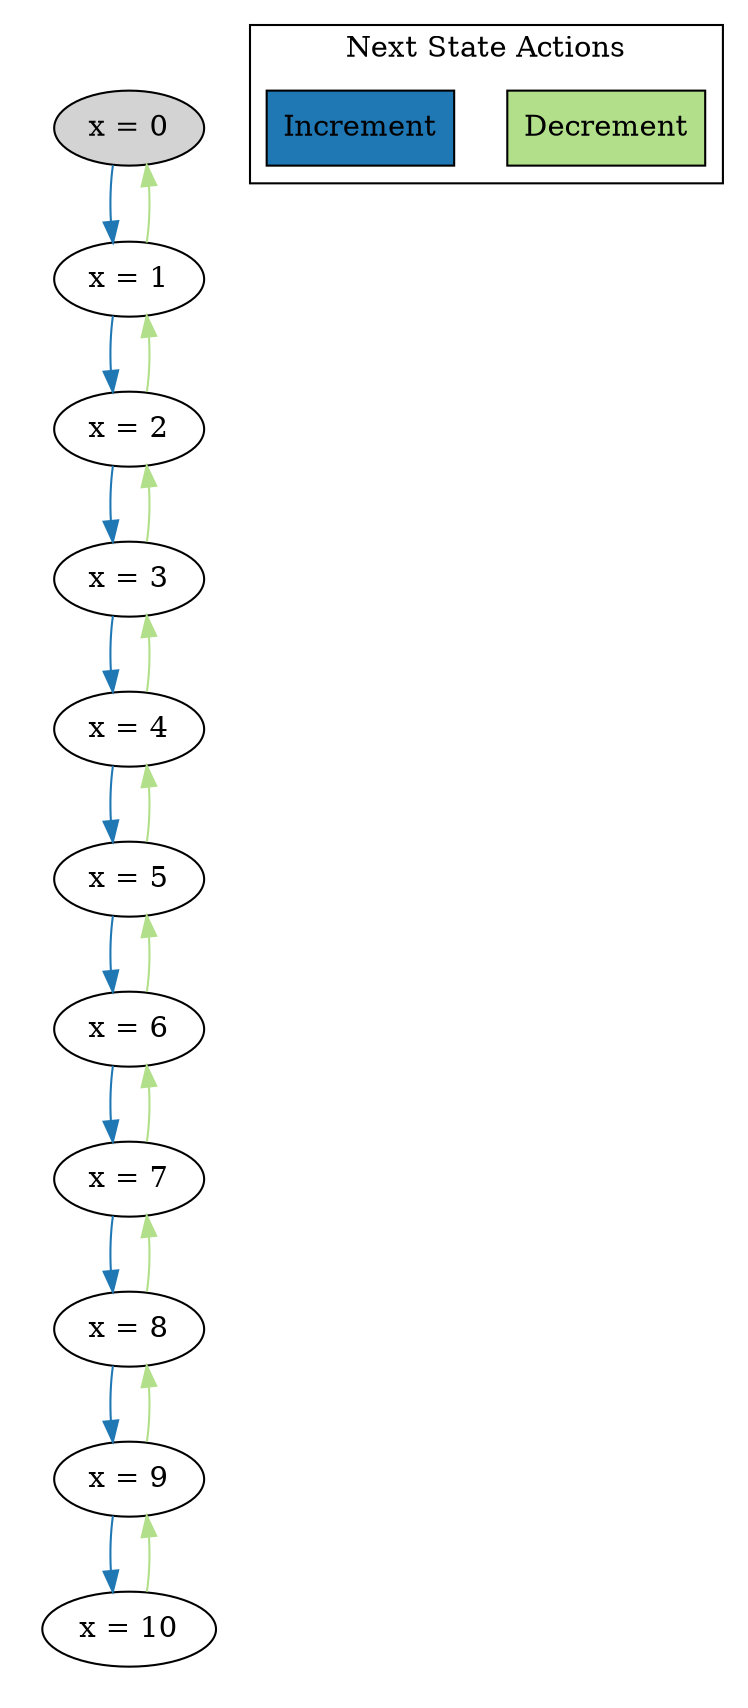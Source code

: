 strict digraph DiskGraph {
edge [colorscheme="paired12"]
nodesep=0.35;
subgraph cluster_graph {
color="white";
3799641015429682586 [label="x = 0",style = filled]
3799641015429682586 -> 1025039982574832603 [label="",color="2",fontcolor="2"];
1025039982574832603 [label="x = 1"];
1025039982574832603 -> 4737297783423592728 [label="",color="2",fontcolor="2"];
4737297783423592728 [label="x = 2"];
1025039982574832603 -> 3799641015429682586 [label="",color="3",fontcolor="3"];
4737297783423592728 -> 8880225511854815065 [label="",color="2",fontcolor="2"];
8880225511854815065 [label="x = 3"];
4737297783423592728 -> 1025039982574832603 [label="",color="3",fontcolor="3"];
8880225511854815065 -> -2399963841732825954 [label="",color="2",fontcolor="2"];
-2399963841732825954 [label="x = 4"];
8880225511854815065 -> 4737297783423592728 [label="",color="3",fontcolor="3"];
-2399963841732825954 -> -2003195113618443553 [label="",color="2",fontcolor="2"];
-2003195113618443553 [label="x = 5"];
-2399963841732825954 -> 8880225511854815065 [label="",color="3",fontcolor="3"];
-2003195113618443553 -> -6073992525901852644 [label="",color="2",fontcolor="2"];
-6073992525901852644 [label="x = 6"];
-2003195113618443553 -> -2399963841732825954 [label="",color="3",fontcolor="3"];
-6073992525901852644 -> -7983067073087746467 [label="",color="2",fontcolor="2"];
-7983067073087746467 [label="x = 7"];
-6073992525901852644 -> -2003195113618443553 [label="",color="3",fontcolor="3"];
-7983067073087746467 -> -6266858965117644177 [label="",color="2",fontcolor="2"];
-6266858965117644177 [label="x = 8"];
-7983067073087746467 -> -6073992525901852644 [label="",color="3",fontcolor="3"];
-6266858965117644177 -> -7816839616070022098 [label="",color="2",fontcolor="2"];
-7816839616070022098 [label="x = 9"];
-6266858965117644177 -> -7983067073087746467 [label="",color="3",fontcolor="3"];
-7816839616070022098 -> -2593248089545019667 [label="",color="2",fontcolor="2"];
-2593248089545019667 [label="x = 10"];
-7816839616070022098 -> -6266858965117644177 [label="",color="3",fontcolor="3"];
-2593248089545019667 -> -7816839616070022098 [label="",color="3",fontcolor="3"];
{rank = same; 3799641015429682586;}
{rank = same; 1025039982574832603;}
{rank = same; 4737297783423592728;}
{rank = same; 8880225511854815065;}
{rank = same; -2399963841732825954;}
{rank = same; -2003195113618443553;}
{rank = same; -6073992525901852644;}
{rank = same; -7983067073087746467;}
{rank = same; -6266858965117644177;}
{rank = same; -7816839616070022098;}
{rank = same; -2593248089545019667;}
}
subgraph cluster_legend {graph[style=bold];label = "Next State Actions" style="solid"
node [ labeljust="l",colorscheme="paired12",style=filled,shape=record ]
Decrement [label="Decrement",fillcolor=3]
Increment [label="Increment",fillcolor=2]
}}